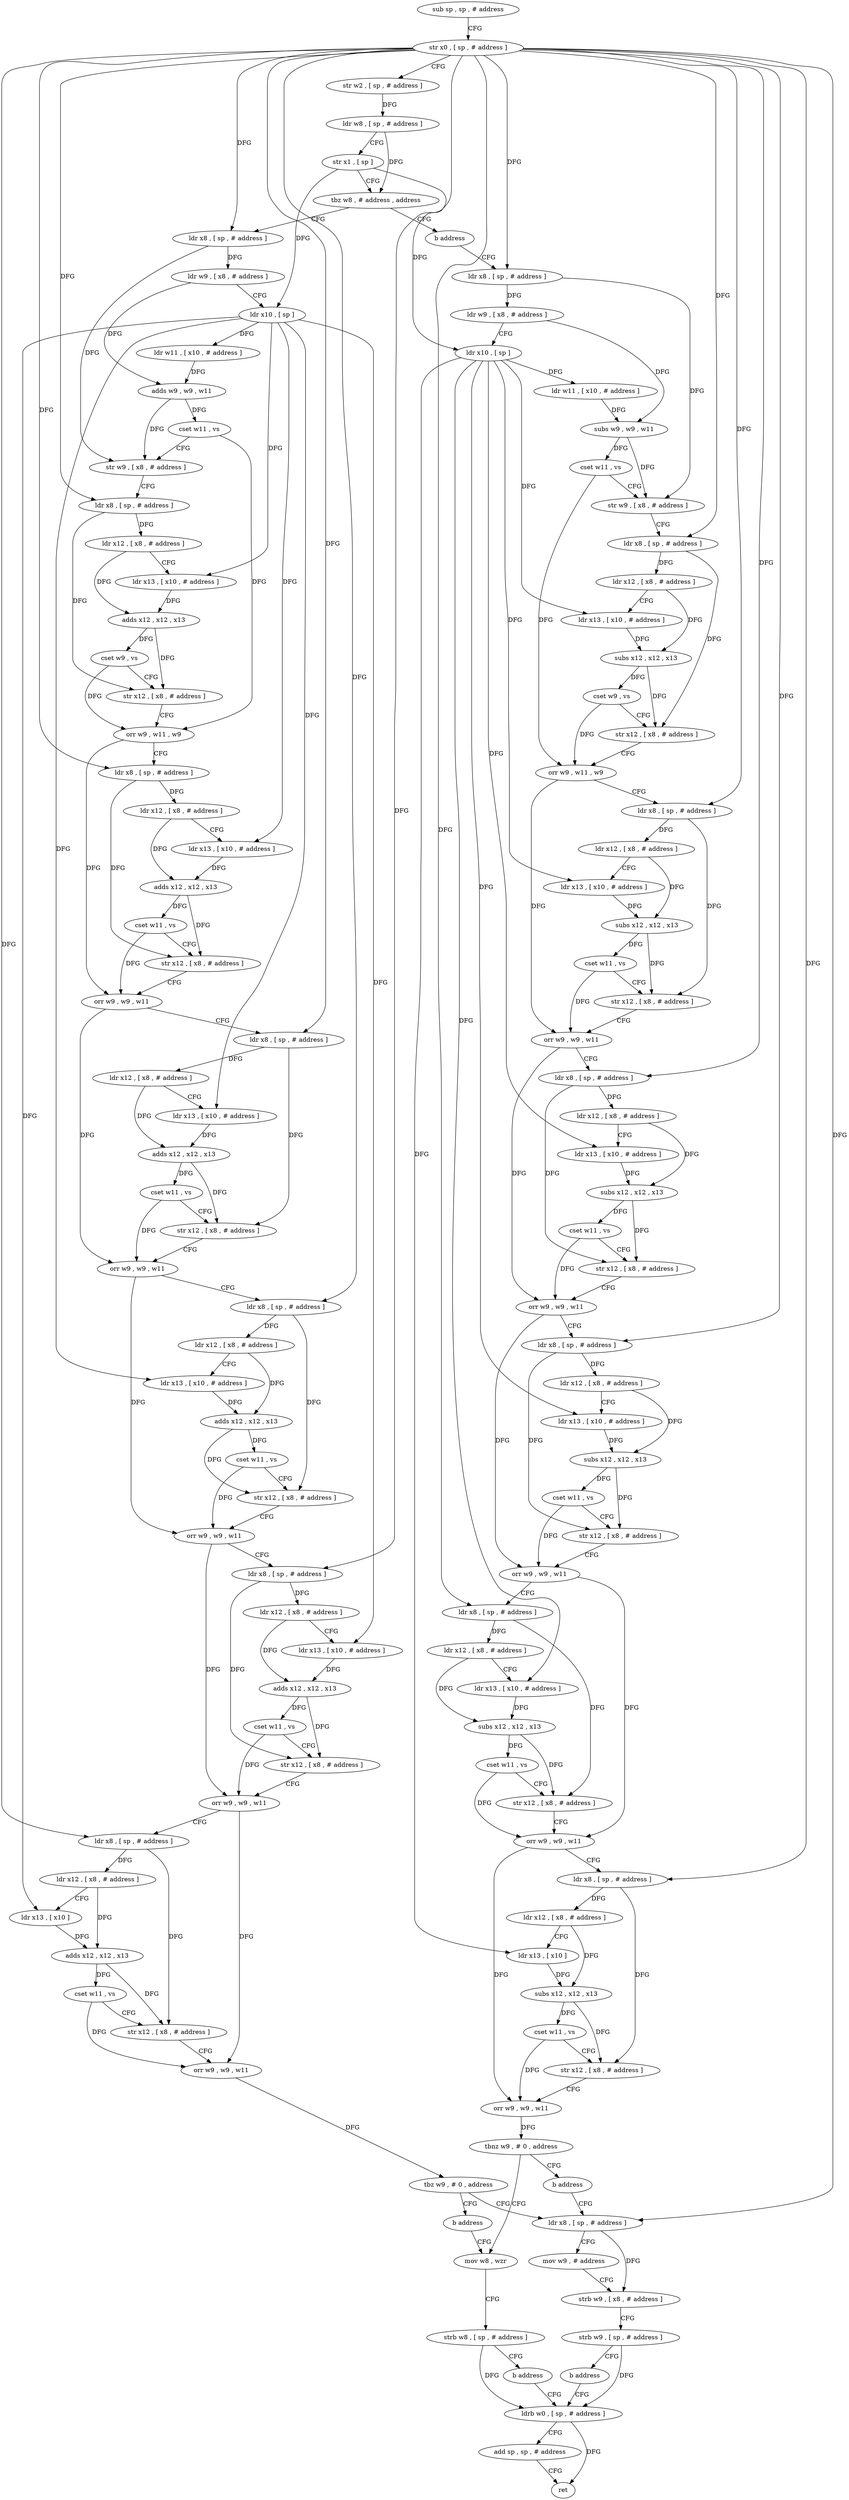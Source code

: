 digraph "func" {
"4392132" [label = "sub sp , sp , # address" ]
"4392136" [label = "str x0 , [ sp , # address ]" ]
"4392140" [label = "str w2 , [ sp , # address ]" ]
"4392144" [label = "ldr w8 , [ sp , # address ]" ]
"4392148" [label = "str x1 , [ sp ]" ]
"4392152" [label = "tbz w8 , # address , address" ]
"4392364" [label = "ldr x8 , [ sp , # address ]" ]
"4392156" [label = "b address" ]
"4392368" [label = "ldr w9 , [ x8 , # address ]" ]
"4392372" [label = "ldr x10 , [ sp ]" ]
"4392376" [label = "ldr w11 , [ x10 , # address ]" ]
"4392380" [label = "adds w9 , w9 , w11" ]
"4392384" [label = "cset w11 , vs" ]
"4392388" [label = "str w9 , [ x8 , # address ]" ]
"4392392" [label = "ldr x8 , [ sp , # address ]" ]
"4392396" [label = "ldr x12 , [ x8 , # address ]" ]
"4392400" [label = "ldr x13 , [ x10 , # address ]" ]
"4392404" [label = "adds x12 , x12 , x13" ]
"4392408" [label = "cset w9 , vs" ]
"4392412" [label = "str x12 , [ x8 , # address ]" ]
"4392416" [label = "orr w9 , w11 , w9" ]
"4392420" [label = "ldr x8 , [ sp , # address ]" ]
"4392424" [label = "ldr x12 , [ x8 , # address ]" ]
"4392428" [label = "ldr x13 , [ x10 , # address ]" ]
"4392432" [label = "adds x12 , x12 , x13" ]
"4392436" [label = "cset w11 , vs" ]
"4392440" [label = "str x12 , [ x8 , # address ]" ]
"4392444" [label = "orr w9 , w9 , w11" ]
"4392448" [label = "ldr x8 , [ sp , # address ]" ]
"4392452" [label = "ldr x12 , [ x8 , # address ]" ]
"4392456" [label = "ldr x13 , [ x10 , # address ]" ]
"4392460" [label = "adds x12 , x12 , x13" ]
"4392464" [label = "cset w11 , vs" ]
"4392468" [label = "str x12 , [ x8 , # address ]" ]
"4392472" [label = "orr w9 , w9 , w11" ]
"4392476" [label = "ldr x8 , [ sp , # address ]" ]
"4392480" [label = "ldr x12 , [ x8 , # address ]" ]
"4392484" [label = "ldr x13 , [ x10 , # address ]" ]
"4392488" [label = "adds x12 , x12 , x13" ]
"4392492" [label = "cset w11 , vs" ]
"4392496" [label = "str x12 , [ x8 , # address ]" ]
"4392500" [label = "orr w9 , w9 , w11" ]
"4392504" [label = "ldr x8 , [ sp , # address ]" ]
"4392508" [label = "ldr x12 , [ x8 , # address ]" ]
"4392512" [label = "ldr x13 , [ x10 , # address ]" ]
"4392516" [label = "adds x12 , x12 , x13" ]
"4392520" [label = "cset w11 , vs" ]
"4392524" [label = "str x12 , [ x8 , # address ]" ]
"4392528" [label = "orr w9 , w9 , w11" ]
"4392532" [label = "ldr x8 , [ sp , # address ]" ]
"4392536" [label = "ldr x12 , [ x8 , # address ]" ]
"4392540" [label = "ldr x13 , [ x10 ]" ]
"4392544" [label = "adds x12 , x12 , x13" ]
"4392548" [label = "cset w11 , vs" ]
"4392552" [label = "str x12 , [ x8 , # address ]" ]
"4392556" [label = "orr w9 , w9 , w11" ]
"4392560" [label = "tbz w9 , # 0 , address" ]
"4392580" [label = "ldr x8 , [ sp , # address ]" ]
"4392564" [label = "b address" ]
"4392160" [label = "ldr x8 , [ sp , # address ]" ]
"4392584" [label = "mov w9 , # address" ]
"4392588" [label = "strb w9 , [ x8 , # address ]" ]
"4392592" [label = "strb w9 , [ sp , # address ]" ]
"4392596" [label = "b address" ]
"4392600" [label = "ldrb w0 , [ sp , # address ]" ]
"4392568" [label = "mov w8 , wzr" ]
"4392164" [label = "ldr w9 , [ x8 , # address ]" ]
"4392168" [label = "ldr x10 , [ sp ]" ]
"4392172" [label = "ldr w11 , [ x10 , # address ]" ]
"4392176" [label = "subs w9 , w9 , w11" ]
"4392180" [label = "cset w11 , vs" ]
"4392184" [label = "str w9 , [ x8 , # address ]" ]
"4392188" [label = "ldr x8 , [ sp , # address ]" ]
"4392192" [label = "ldr x12 , [ x8 , # address ]" ]
"4392196" [label = "ldr x13 , [ x10 , # address ]" ]
"4392200" [label = "subs x12 , x12 , x13" ]
"4392204" [label = "cset w9 , vs" ]
"4392208" [label = "str x12 , [ x8 , # address ]" ]
"4392212" [label = "orr w9 , w11 , w9" ]
"4392216" [label = "ldr x8 , [ sp , # address ]" ]
"4392220" [label = "ldr x12 , [ x8 , # address ]" ]
"4392224" [label = "ldr x13 , [ x10 , # address ]" ]
"4392228" [label = "subs x12 , x12 , x13" ]
"4392232" [label = "cset w11 , vs" ]
"4392236" [label = "str x12 , [ x8 , # address ]" ]
"4392240" [label = "orr w9 , w9 , w11" ]
"4392244" [label = "ldr x8 , [ sp , # address ]" ]
"4392248" [label = "ldr x12 , [ x8 , # address ]" ]
"4392252" [label = "ldr x13 , [ x10 , # address ]" ]
"4392256" [label = "subs x12 , x12 , x13" ]
"4392260" [label = "cset w11 , vs" ]
"4392264" [label = "str x12 , [ x8 , # address ]" ]
"4392268" [label = "orr w9 , w9 , w11" ]
"4392272" [label = "ldr x8 , [ sp , # address ]" ]
"4392276" [label = "ldr x12 , [ x8 , # address ]" ]
"4392280" [label = "ldr x13 , [ x10 , # address ]" ]
"4392284" [label = "subs x12 , x12 , x13" ]
"4392288" [label = "cset w11 , vs" ]
"4392292" [label = "str x12 , [ x8 , # address ]" ]
"4392296" [label = "orr w9 , w9 , w11" ]
"4392300" [label = "ldr x8 , [ sp , # address ]" ]
"4392304" [label = "ldr x12 , [ x8 , # address ]" ]
"4392308" [label = "ldr x13 , [ x10 , # address ]" ]
"4392312" [label = "subs x12 , x12 , x13" ]
"4392316" [label = "cset w11 , vs" ]
"4392320" [label = "str x12 , [ x8 , # address ]" ]
"4392324" [label = "orr w9 , w9 , w11" ]
"4392328" [label = "ldr x8 , [ sp , # address ]" ]
"4392332" [label = "ldr x12 , [ x8 , # address ]" ]
"4392336" [label = "ldr x13 , [ x10 ]" ]
"4392340" [label = "subs x12 , x12 , x13" ]
"4392344" [label = "cset w11 , vs" ]
"4392348" [label = "str x12 , [ x8 , # address ]" ]
"4392352" [label = "orr w9 , w9 , w11" ]
"4392356" [label = "tbnz w9 , # 0 , address" ]
"4392360" [label = "b address" ]
"4392604" [label = "add sp , sp , # address" ]
"4392608" [label = "ret" ]
"4392572" [label = "strb w8 , [ sp , # address ]" ]
"4392576" [label = "b address" ]
"4392132" -> "4392136" [ label = "CFG" ]
"4392136" -> "4392140" [ label = "CFG" ]
"4392136" -> "4392364" [ label = "DFG" ]
"4392136" -> "4392160" [ label = "DFG" ]
"4392136" -> "4392392" [ label = "DFG" ]
"4392136" -> "4392188" [ label = "DFG" ]
"4392136" -> "4392420" [ label = "DFG" ]
"4392136" -> "4392216" [ label = "DFG" ]
"4392136" -> "4392448" [ label = "DFG" ]
"4392136" -> "4392244" [ label = "DFG" ]
"4392136" -> "4392476" [ label = "DFG" ]
"4392136" -> "4392272" [ label = "DFG" ]
"4392136" -> "4392504" [ label = "DFG" ]
"4392136" -> "4392300" [ label = "DFG" ]
"4392136" -> "4392532" [ label = "DFG" ]
"4392136" -> "4392328" [ label = "DFG" ]
"4392136" -> "4392580" [ label = "DFG" ]
"4392140" -> "4392144" [ label = "DFG" ]
"4392144" -> "4392148" [ label = "CFG" ]
"4392144" -> "4392152" [ label = "DFG" ]
"4392148" -> "4392152" [ label = "CFG" ]
"4392148" -> "4392372" [ label = "DFG" ]
"4392148" -> "4392168" [ label = "DFG" ]
"4392152" -> "4392364" [ label = "CFG" ]
"4392152" -> "4392156" [ label = "CFG" ]
"4392364" -> "4392368" [ label = "DFG" ]
"4392364" -> "4392388" [ label = "DFG" ]
"4392156" -> "4392160" [ label = "CFG" ]
"4392368" -> "4392372" [ label = "CFG" ]
"4392368" -> "4392380" [ label = "DFG" ]
"4392372" -> "4392376" [ label = "DFG" ]
"4392372" -> "4392400" [ label = "DFG" ]
"4392372" -> "4392428" [ label = "DFG" ]
"4392372" -> "4392456" [ label = "DFG" ]
"4392372" -> "4392484" [ label = "DFG" ]
"4392372" -> "4392512" [ label = "DFG" ]
"4392372" -> "4392540" [ label = "DFG" ]
"4392376" -> "4392380" [ label = "DFG" ]
"4392380" -> "4392384" [ label = "DFG" ]
"4392380" -> "4392388" [ label = "DFG" ]
"4392384" -> "4392388" [ label = "CFG" ]
"4392384" -> "4392416" [ label = "DFG" ]
"4392388" -> "4392392" [ label = "CFG" ]
"4392392" -> "4392396" [ label = "DFG" ]
"4392392" -> "4392412" [ label = "DFG" ]
"4392396" -> "4392400" [ label = "CFG" ]
"4392396" -> "4392404" [ label = "DFG" ]
"4392400" -> "4392404" [ label = "DFG" ]
"4392404" -> "4392408" [ label = "DFG" ]
"4392404" -> "4392412" [ label = "DFG" ]
"4392408" -> "4392412" [ label = "CFG" ]
"4392408" -> "4392416" [ label = "DFG" ]
"4392412" -> "4392416" [ label = "CFG" ]
"4392416" -> "4392420" [ label = "CFG" ]
"4392416" -> "4392444" [ label = "DFG" ]
"4392420" -> "4392424" [ label = "DFG" ]
"4392420" -> "4392440" [ label = "DFG" ]
"4392424" -> "4392428" [ label = "CFG" ]
"4392424" -> "4392432" [ label = "DFG" ]
"4392428" -> "4392432" [ label = "DFG" ]
"4392432" -> "4392436" [ label = "DFG" ]
"4392432" -> "4392440" [ label = "DFG" ]
"4392436" -> "4392440" [ label = "CFG" ]
"4392436" -> "4392444" [ label = "DFG" ]
"4392440" -> "4392444" [ label = "CFG" ]
"4392444" -> "4392448" [ label = "CFG" ]
"4392444" -> "4392472" [ label = "DFG" ]
"4392448" -> "4392452" [ label = "DFG" ]
"4392448" -> "4392468" [ label = "DFG" ]
"4392452" -> "4392456" [ label = "CFG" ]
"4392452" -> "4392460" [ label = "DFG" ]
"4392456" -> "4392460" [ label = "DFG" ]
"4392460" -> "4392464" [ label = "DFG" ]
"4392460" -> "4392468" [ label = "DFG" ]
"4392464" -> "4392468" [ label = "CFG" ]
"4392464" -> "4392472" [ label = "DFG" ]
"4392468" -> "4392472" [ label = "CFG" ]
"4392472" -> "4392476" [ label = "CFG" ]
"4392472" -> "4392500" [ label = "DFG" ]
"4392476" -> "4392480" [ label = "DFG" ]
"4392476" -> "4392496" [ label = "DFG" ]
"4392480" -> "4392484" [ label = "CFG" ]
"4392480" -> "4392488" [ label = "DFG" ]
"4392484" -> "4392488" [ label = "DFG" ]
"4392488" -> "4392492" [ label = "DFG" ]
"4392488" -> "4392496" [ label = "DFG" ]
"4392492" -> "4392496" [ label = "CFG" ]
"4392492" -> "4392500" [ label = "DFG" ]
"4392496" -> "4392500" [ label = "CFG" ]
"4392500" -> "4392504" [ label = "CFG" ]
"4392500" -> "4392528" [ label = "DFG" ]
"4392504" -> "4392508" [ label = "DFG" ]
"4392504" -> "4392524" [ label = "DFG" ]
"4392508" -> "4392512" [ label = "CFG" ]
"4392508" -> "4392516" [ label = "DFG" ]
"4392512" -> "4392516" [ label = "DFG" ]
"4392516" -> "4392520" [ label = "DFG" ]
"4392516" -> "4392524" [ label = "DFG" ]
"4392520" -> "4392524" [ label = "CFG" ]
"4392520" -> "4392528" [ label = "DFG" ]
"4392524" -> "4392528" [ label = "CFG" ]
"4392528" -> "4392532" [ label = "CFG" ]
"4392528" -> "4392556" [ label = "DFG" ]
"4392532" -> "4392536" [ label = "DFG" ]
"4392532" -> "4392552" [ label = "DFG" ]
"4392536" -> "4392540" [ label = "CFG" ]
"4392536" -> "4392544" [ label = "DFG" ]
"4392540" -> "4392544" [ label = "DFG" ]
"4392544" -> "4392548" [ label = "DFG" ]
"4392544" -> "4392552" [ label = "DFG" ]
"4392548" -> "4392552" [ label = "CFG" ]
"4392548" -> "4392556" [ label = "DFG" ]
"4392552" -> "4392556" [ label = "CFG" ]
"4392556" -> "4392560" [ label = "DFG" ]
"4392560" -> "4392580" [ label = "CFG" ]
"4392560" -> "4392564" [ label = "CFG" ]
"4392580" -> "4392584" [ label = "CFG" ]
"4392580" -> "4392588" [ label = "DFG" ]
"4392564" -> "4392568" [ label = "CFG" ]
"4392160" -> "4392164" [ label = "DFG" ]
"4392160" -> "4392184" [ label = "DFG" ]
"4392584" -> "4392588" [ label = "CFG" ]
"4392588" -> "4392592" [ label = "CFG" ]
"4392592" -> "4392596" [ label = "CFG" ]
"4392592" -> "4392600" [ label = "DFG" ]
"4392596" -> "4392600" [ label = "CFG" ]
"4392600" -> "4392604" [ label = "CFG" ]
"4392600" -> "4392608" [ label = "DFG" ]
"4392568" -> "4392572" [ label = "CFG" ]
"4392164" -> "4392168" [ label = "CFG" ]
"4392164" -> "4392176" [ label = "DFG" ]
"4392168" -> "4392172" [ label = "DFG" ]
"4392168" -> "4392196" [ label = "DFG" ]
"4392168" -> "4392224" [ label = "DFG" ]
"4392168" -> "4392252" [ label = "DFG" ]
"4392168" -> "4392280" [ label = "DFG" ]
"4392168" -> "4392308" [ label = "DFG" ]
"4392168" -> "4392336" [ label = "DFG" ]
"4392172" -> "4392176" [ label = "DFG" ]
"4392176" -> "4392180" [ label = "DFG" ]
"4392176" -> "4392184" [ label = "DFG" ]
"4392180" -> "4392184" [ label = "CFG" ]
"4392180" -> "4392212" [ label = "DFG" ]
"4392184" -> "4392188" [ label = "CFG" ]
"4392188" -> "4392192" [ label = "DFG" ]
"4392188" -> "4392208" [ label = "DFG" ]
"4392192" -> "4392196" [ label = "CFG" ]
"4392192" -> "4392200" [ label = "DFG" ]
"4392196" -> "4392200" [ label = "DFG" ]
"4392200" -> "4392204" [ label = "DFG" ]
"4392200" -> "4392208" [ label = "DFG" ]
"4392204" -> "4392208" [ label = "CFG" ]
"4392204" -> "4392212" [ label = "DFG" ]
"4392208" -> "4392212" [ label = "CFG" ]
"4392212" -> "4392216" [ label = "CFG" ]
"4392212" -> "4392240" [ label = "DFG" ]
"4392216" -> "4392220" [ label = "DFG" ]
"4392216" -> "4392236" [ label = "DFG" ]
"4392220" -> "4392224" [ label = "CFG" ]
"4392220" -> "4392228" [ label = "DFG" ]
"4392224" -> "4392228" [ label = "DFG" ]
"4392228" -> "4392232" [ label = "DFG" ]
"4392228" -> "4392236" [ label = "DFG" ]
"4392232" -> "4392236" [ label = "CFG" ]
"4392232" -> "4392240" [ label = "DFG" ]
"4392236" -> "4392240" [ label = "CFG" ]
"4392240" -> "4392244" [ label = "CFG" ]
"4392240" -> "4392268" [ label = "DFG" ]
"4392244" -> "4392248" [ label = "DFG" ]
"4392244" -> "4392264" [ label = "DFG" ]
"4392248" -> "4392252" [ label = "CFG" ]
"4392248" -> "4392256" [ label = "DFG" ]
"4392252" -> "4392256" [ label = "DFG" ]
"4392256" -> "4392260" [ label = "DFG" ]
"4392256" -> "4392264" [ label = "DFG" ]
"4392260" -> "4392264" [ label = "CFG" ]
"4392260" -> "4392268" [ label = "DFG" ]
"4392264" -> "4392268" [ label = "CFG" ]
"4392268" -> "4392272" [ label = "CFG" ]
"4392268" -> "4392296" [ label = "DFG" ]
"4392272" -> "4392276" [ label = "DFG" ]
"4392272" -> "4392292" [ label = "DFG" ]
"4392276" -> "4392280" [ label = "CFG" ]
"4392276" -> "4392284" [ label = "DFG" ]
"4392280" -> "4392284" [ label = "DFG" ]
"4392284" -> "4392288" [ label = "DFG" ]
"4392284" -> "4392292" [ label = "DFG" ]
"4392288" -> "4392292" [ label = "CFG" ]
"4392288" -> "4392296" [ label = "DFG" ]
"4392292" -> "4392296" [ label = "CFG" ]
"4392296" -> "4392300" [ label = "CFG" ]
"4392296" -> "4392324" [ label = "DFG" ]
"4392300" -> "4392304" [ label = "DFG" ]
"4392300" -> "4392320" [ label = "DFG" ]
"4392304" -> "4392308" [ label = "CFG" ]
"4392304" -> "4392312" [ label = "DFG" ]
"4392308" -> "4392312" [ label = "DFG" ]
"4392312" -> "4392316" [ label = "DFG" ]
"4392312" -> "4392320" [ label = "DFG" ]
"4392316" -> "4392320" [ label = "CFG" ]
"4392316" -> "4392324" [ label = "DFG" ]
"4392320" -> "4392324" [ label = "CFG" ]
"4392324" -> "4392328" [ label = "CFG" ]
"4392324" -> "4392352" [ label = "DFG" ]
"4392328" -> "4392332" [ label = "DFG" ]
"4392328" -> "4392348" [ label = "DFG" ]
"4392332" -> "4392336" [ label = "CFG" ]
"4392332" -> "4392340" [ label = "DFG" ]
"4392336" -> "4392340" [ label = "DFG" ]
"4392340" -> "4392344" [ label = "DFG" ]
"4392340" -> "4392348" [ label = "DFG" ]
"4392344" -> "4392348" [ label = "CFG" ]
"4392344" -> "4392352" [ label = "DFG" ]
"4392348" -> "4392352" [ label = "CFG" ]
"4392352" -> "4392356" [ label = "DFG" ]
"4392356" -> "4392568" [ label = "CFG" ]
"4392356" -> "4392360" [ label = "CFG" ]
"4392360" -> "4392580" [ label = "CFG" ]
"4392604" -> "4392608" [ label = "CFG" ]
"4392572" -> "4392576" [ label = "CFG" ]
"4392572" -> "4392600" [ label = "DFG" ]
"4392576" -> "4392600" [ label = "CFG" ]
}
